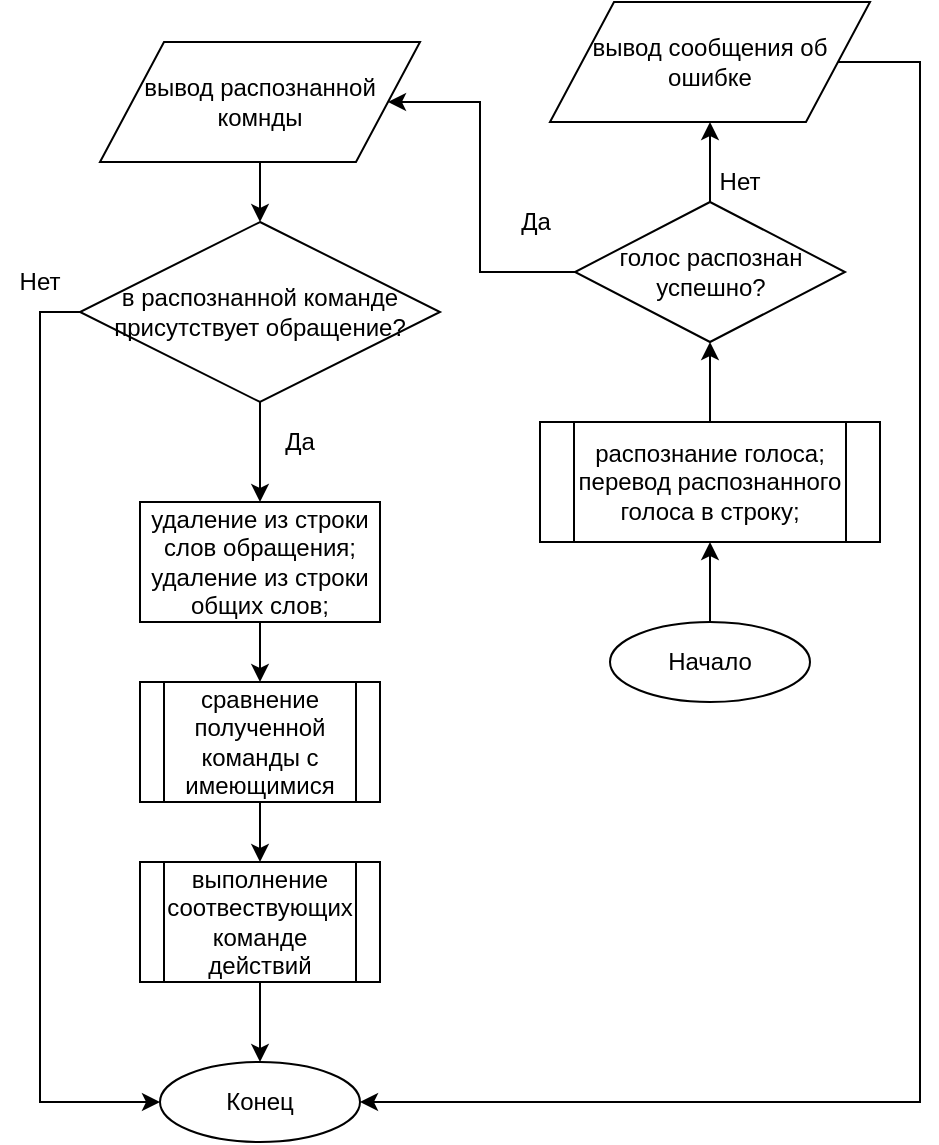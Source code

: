 <mxfile version="13.4.5" type="device"><diagram id="g9I3Qi-DA43sJNnx_1_L" name="Page-1"><mxGraphModel dx="768" dy="482" grid="1" gridSize="10" guides="1" tooltips="1" connect="1" arrows="1" fold="1" page="1" pageScale="1" pageWidth="827" pageHeight="1169" math="0" shadow="0"><root><mxCell id="0"/><mxCell id="1" parent="0"/><mxCell id="-lUQfoYdxTd8-CSiqOp8-20" style="edgeStyle=orthogonalEdgeStyle;rounded=0;orthogonalLoop=1;jettySize=auto;html=1;exitX=0.5;exitY=0;exitDx=0;exitDy=0;entryX=0.5;entryY=1;entryDx=0;entryDy=0;" parent="1" source="-lUQfoYdxTd8-CSiqOp8-1" target="-lUQfoYdxTd8-CSiqOp8-2" edge="1"><mxGeometry relative="1" as="geometry"/></mxCell><mxCell id="-lUQfoYdxTd8-CSiqOp8-1" value="Начало" style="ellipse;whiteSpace=wrap;html=1;" parent="1" vertex="1"><mxGeometry x="575" y="480" width="100" height="40" as="geometry"/></mxCell><mxCell id="-lUQfoYdxTd8-CSiqOp8-25" style="edgeStyle=orthogonalEdgeStyle;rounded=0;orthogonalLoop=1;jettySize=auto;html=1;exitX=0.5;exitY=0;exitDx=0;exitDy=0;entryX=0.5;entryY=1;entryDx=0;entryDy=0;" parent="1" source="-lUQfoYdxTd8-CSiqOp8-2" target="-lUQfoYdxTd8-CSiqOp8-24" edge="1"><mxGeometry relative="1" as="geometry"/></mxCell><mxCell id="-lUQfoYdxTd8-CSiqOp8-2" value="распознание голоса;&lt;br&gt;перевод распознанного голоса в строку;" style="shape=process;whiteSpace=wrap;html=1;backgroundOutline=1;" parent="1" vertex="1"><mxGeometry x="540" y="380" width="170" height="60" as="geometry"/></mxCell><mxCell id="-lUQfoYdxTd8-CSiqOp8-11" style="edgeStyle=orthogonalEdgeStyle;rounded=0;orthogonalLoop=1;jettySize=auto;html=1;exitX=0.5;exitY=1;exitDx=0;exitDy=0;entryX=0.5;entryY=0;entryDx=0;entryDy=0;" parent="1" source="-lUQfoYdxTd8-CSiqOp8-3" target="-lUQfoYdxTd8-CSiqOp8-4" edge="1"><mxGeometry relative="1" as="geometry"/></mxCell><mxCell id="-lUQfoYdxTd8-CSiqOp8-3" value="вывод распознанной комнды" style="shape=parallelogram;perimeter=parallelogramPerimeter;whiteSpace=wrap;html=1;" parent="1" vertex="1"><mxGeometry x="320" y="190" width="160" height="60" as="geometry"/></mxCell><mxCell id="-lUQfoYdxTd8-CSiqOp8-8" style="edgeStyle=orthogonalEdgeStyle;rounded=0;orthogonalLoop=1;jettySize=auto;html=1;exitX=0.5;exitY=1;exitDx=0;exitDy=0;" parent="1" source="-lUQfoYdxTd8-CSiqOp8-4" target="-lUQfoYdxTd8-CSiqOp8-7" edge="1"><mxGeometry relative="1" as="geometry"/></mxCell><mxCell id="-lUQfoYdxTd8-CSiqOp8-23" style="edgeStyle=orthogonalEdgeStyle;rounded=0;orthogonalLoop=1;jettySize=auto;html=1;exitX=0;exitY=0.5;exitDx=0;exitDy=0;entryX=0;entryY=0.5;entryDx=0;entryDy=0;" parent="1" source="-lUQfoYdxTd8-CSiqOp8-4" target="-lUQfoYdxTd8-CSiqOp8-17" edge="1"><mxGeometry relative="1" as="geometry"/></mxCell><mxCell id="-lUQfoYdxTd8-CSiqOp8-4" value="в распознанной команде присутствует обращение?" style="rhombus;whiteSpace=wrap;html=1;" parent="1" vertex="1"><mxGeometry x="310" y="280" width="180" height="90" as="geometry"/></mxCell><mxCell id="-lUQfoYdxTd8-CSiqOp8-5" value="Да&lt;br&gt;" style="text;html=1;strokeColor=none;fillColor=none;align=center;verticalAlign=middle;whiteSpace=wrap;rounded=0;" parent="1" vertex="1"><mxGeometry x="400" y="380" width="40" height="20" as="geometry"/></mxCell><mxCell id="-lUQfoYdxTd8-CSiqOp8-6" value="Нет" style="text;html=1;strokeColor=none;fillColor=none;align=center;verticalAlign=middle;whiteSpace=wrap;rounded=0;" parent="1" vertex="1"><mxGeometry x="270" y="300" width="40" height="20" as="geometry"/></mxCell><mxCell id="-lUQfoYdxTd8-CSiqOp8-14" style="edgeStyle=orthogonalEdgeStyle;rounded=0;orthogonalLoop=1;jettySize=auto;html=1;exitX=0.5;exitY=1;exitDx=0;exitDy=0;entryX=0.5;entryY=0;entryDx=0;entryDy=0;" parent="1" source="-lUQfoYdxTd8-CSiqOp8-7" target="-lUQfoYdxTd8-CSiqOp8-12" edge="1"><mxGeometry relative="1" as="geometry"/></mxCell><mxCell id="-lUQfoYdxTd8-CSiqOp8-7" value="удаление из строки слов обращения;&lt;br&gt;удаление из строки общих слов;" style="rounded=0;whiteSpace=wrap;html=1;" parent="1" vertex="1"><mxGeometry x="340" y="420" width="120" height="60" as="geometry"/></mxCell><mxCell id="-lUQfoYdxTd8-CSiqOp8-15" style="edgeStyle=orthogonalEdgeStyle;rounded=0;orthogonalLoop=1;jettySize=auto;html=1;exitX=0.5;exitY=1;exitDx=0;exitDy=0;entryX=0.5;entryY=0;entryDx=0;entryDy=0;" parent="1" source="-lUQfoYdxTd8-CSiqOp8-12" target="-lUQfoYdxTd8-CSiqOp8-13" edge="1"><mxGeometry relative="1" as="geometry"/></mxCell><mxCell id="-lUQfoYdxTd8-CSiqOp8-12" value="сравнение полученной команды с имеющимися" style="shape=process;whiteSpace=wrap;html=1;backgroundOutline=1;" parent="1" vertex="1"><mxGeometry x="340" y="510" width="120" height="60" as="geometry"/></mxCell><mxCell id="-lUQfoYdxTd8-CSiqOp8-16" style="edgeStyle=orthogonalEdgeStyle;rounded=0;orthogonalLoop=1;jettySize=auto;html=1;exitX=0.5;exitY=1;exitDx=0;exitDy=0;" parent="1" source="-lUQfoYdxTd8-CSiqOp8-13" edge="1"><mxGeometry relative="1" as="geometry"><mxPoint x="400" y="700" as="targetPoint"/></mxGeometry></mxCell><mxCell id="-lUQfoYdxTd8-CSiqOp8-13" value="выполнение соотвествующих команде действий" style="shape=process;whiteSpace=wrap;html=1;backgroundOutline=1;" parent="1" vertex="1"><mxGeometry x="340" y="600" width="120" height="60" as="geometry"/></mxCell><mxCell id="-lUQfoYdxTd8-CSiqOp8-17" value="Конец" style="ellipse;whiteSpace=wrap;html=1;" parent="1" vertex="1"><mxGeometry x="350" y="700" width="100" height="40" as="geometry"/></mxCell><mxCell id="-lUQfoYdxTd8-CSiqOp8-26" style="edgeStyle=orthogonalEdgeStyle;rounded=0;orthogonalLoop=1;jettySize=auto;html=1;exitX=0;exitY=0.5;exitDx=0;exitDy=0;entryX=1;entryY=0.5;entryDx=0;entryDy=0;" parent="1" source="-lUQfoYdxTd8-CSiqOp8-24" target="-lUQfoYdxTd8-CSiqOp8-3" edge="1"><mxGeometry relative="1" as="geometry"><Array as="points"><mxPoint x="510" y="305"/><mxPoint x="510" y="220"/></Array></mxGeometry></mxCell><mxCell id="-lUQfoYdxTd8-CSiqOp8-29" style="edgeStyle=orthogonalEdgeStyle;rounded=0;orthogonalLoop=1;jettySize=auto;html=1;exitX=0.5;exitY=0;exitDx=0;exitDy=0;entryX=0.5;entryY=1;entryDx=0;entryDy=0;" parent="1" source="-lUQfoYdxTd8-CSiqOp8-24" target="-lUQfoYdxTd8-CSiqOp8-28" edge="1"><mxGeometry relative="1" as="geometry"/></mxCell><mxCell id="-lUQfoYdxTd8-CSiqOp8-24" value="голос распознан успешно?" style="rhombus;whiteSpace=wrap;html=1;" parent="1" vertex="1"><mxGeometry x="557.5" y="270" width="135" height="70" as="geometry"/></mxCell><mxCell id="-lUQfoYdxTd8-CSiqOp8-27" value="Да&lt;br&gt;" style="text;html=1;strokeColor=none;fillColor=none;align=center;verticalAlign=middle;whiteSpace=wrap;rounded=0;" parent="1" vertex="1"><mxGeometry x="517.5" y="270" width="40" height="20" as="geometry"/></mxCell><mxCell id="-lUQfoYdxTd8-CSiqOp8-32" style="edgeStyle=orthogonalEdgeStyle;rounded=0;orthogonalLoop=1;jettySize=auto;html=1;exitX=1;exitY=0.5;exitDx=0;exitDy=0;entryX=1;entryY=0.5;entryDx=0;entryDy=0;" parent="1" source="-lUQfoYdxTd8-CSiqOp8-28" target="-lUQfoYdxTd8-CSiqOp8-17" edge="1"><mxGeometry relative="1" as="geometry"><Array as="points"><mxPoint x="730" y="200"/><mxPoint x="730" y="720"/></Array></mxGeometry></mxCell><mxCell id="-lUQfoYdxTd8-CSiqOp8-28" value="вывод сообщения об ошибке" style="shape=parallelogram;perimeter=parallelogramPerimeter;whiteSpace=wrap;html=1;" parent="1" vertex="1"><mxGeometry x="545" y="170" width="160" height="60" as="geometry"/></mxCell><mxCell id="-lUQfoYdxTd8-CSiqOp8-30" value="Нет" style="text;html=1;strokeColor=none;fillColor=none;align=center;verticalAlign=middle;whiteSpace=wrap;rounded=0;" parent="1" vertex="1"><mxGeometry x="620" y="250" width="40" height="20" as="geometry"/></mxCell></root></mxGraphModel></diagram></mxfile>